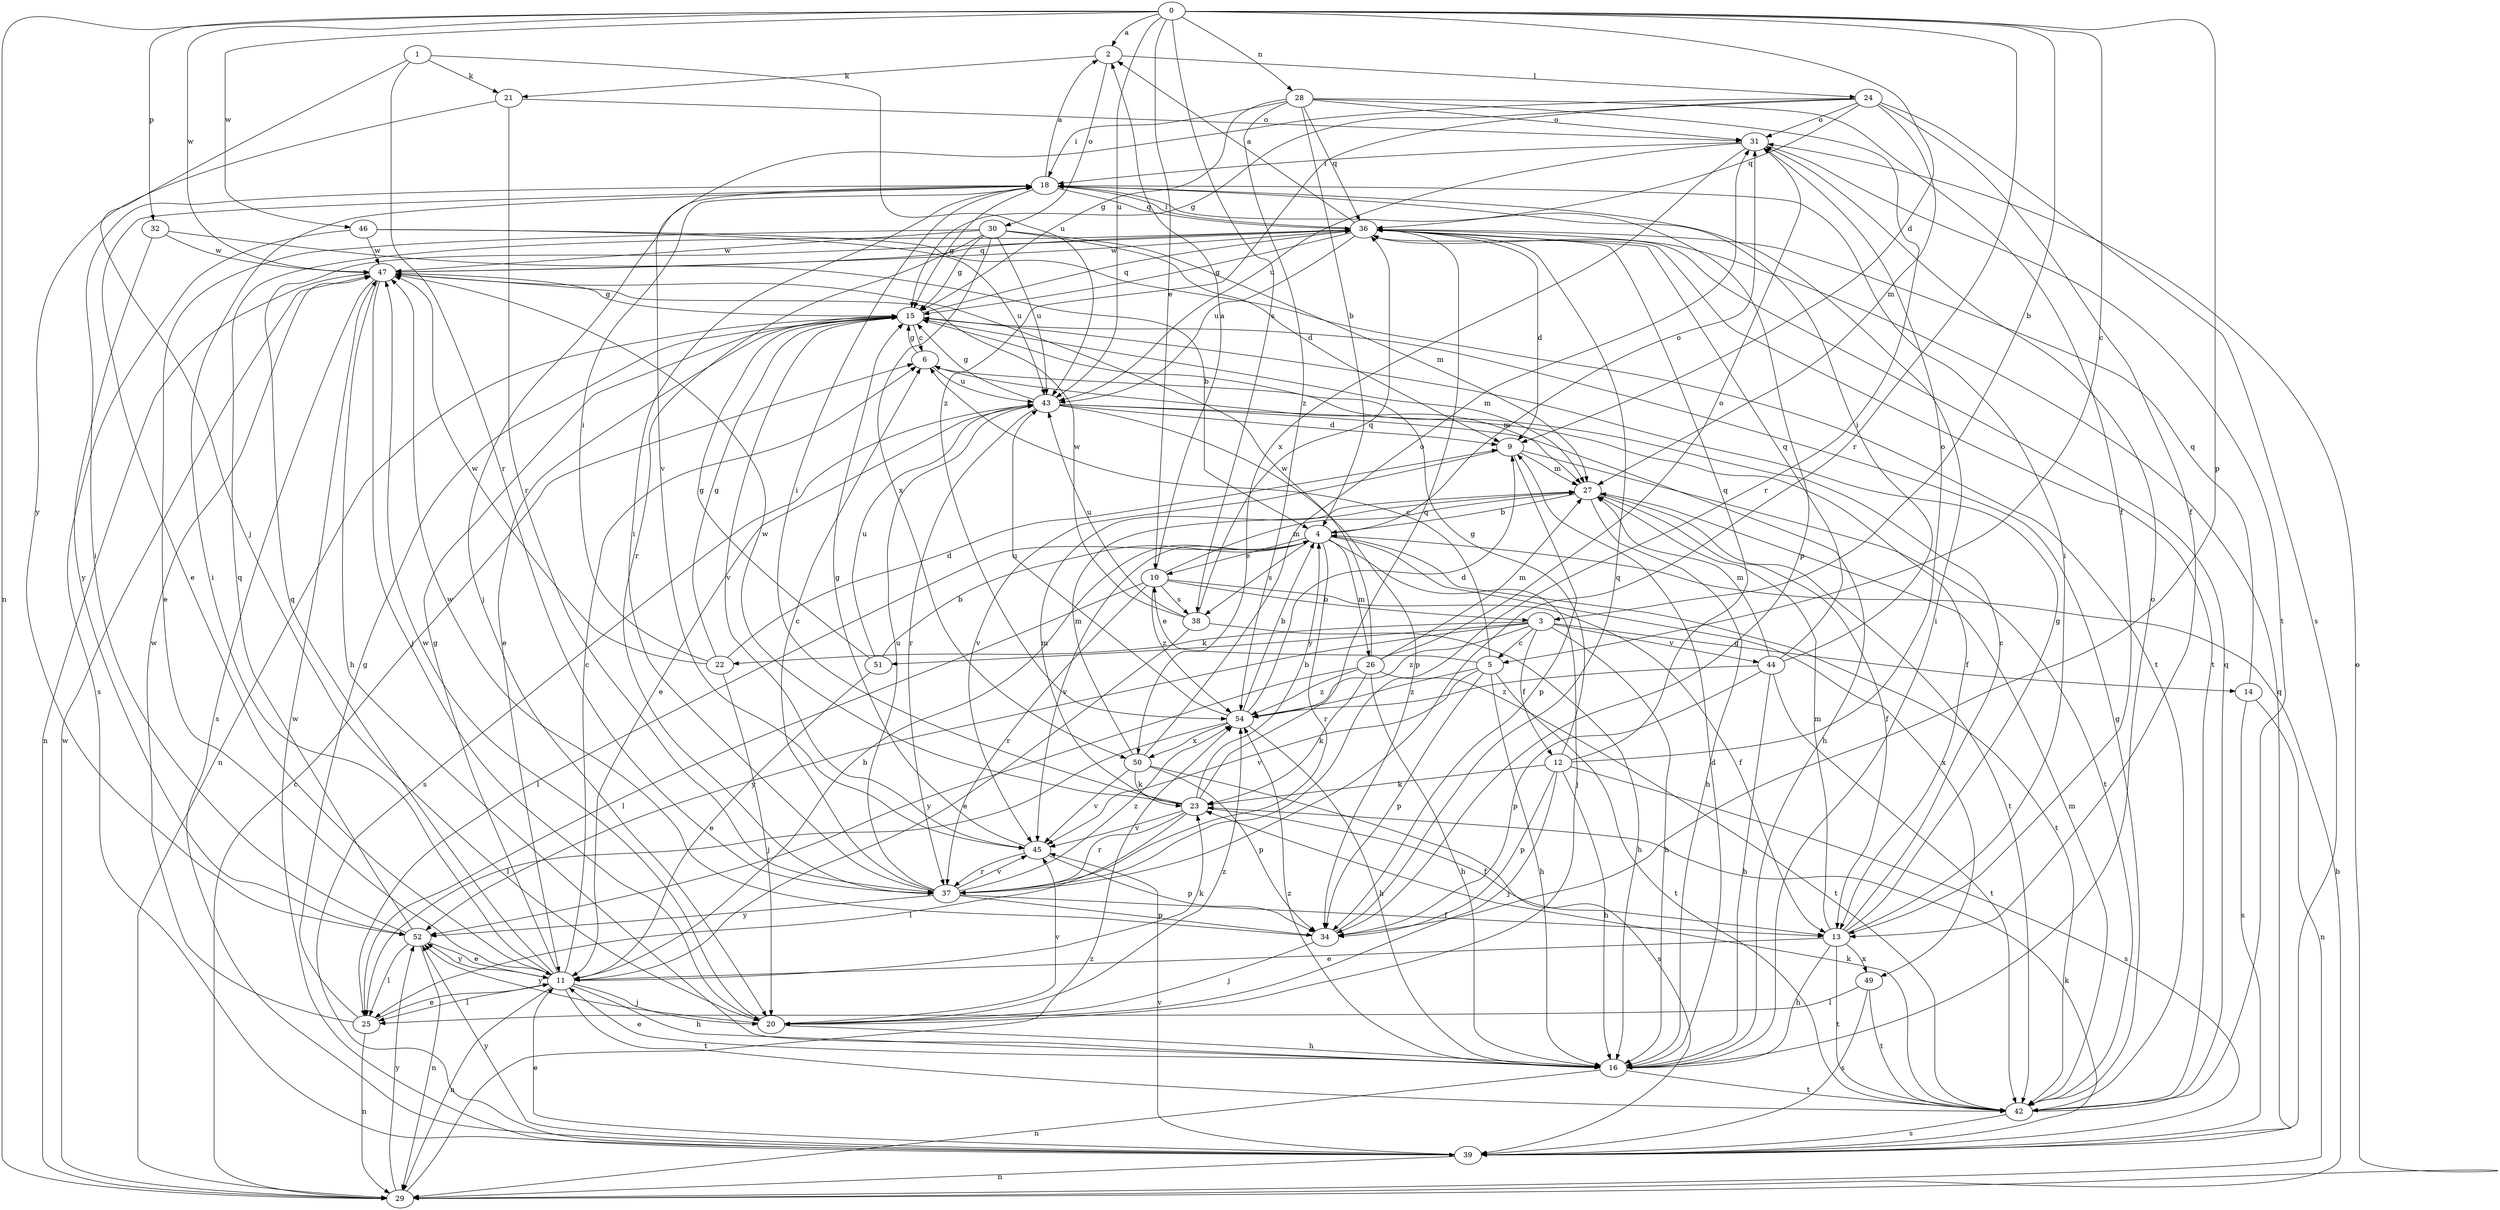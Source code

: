 strict digraph  {
0;
1;
2;
3;
4;
5;
6;
9;
10;
11;
12;
13;
14;
15;
16;
18;
20;
21;
22;
23;
24;
25;
26;
27;
28;
29;
30;
31;
32;
34;
36;
37;
38;
39;
42;
43;
44;
45;
46;
47;
49;
50;
51;
52;
54;
0 -> 2  [label=a];
0 -> 3  [label=b];
0 -> 5  [label=c];
0 -> 9  [label=d];
0 -> 10  [label=e];
0 -> 28  [label=n];
0 -> 29  [label=n];
0 -> 32  [label=p];
0 -> 34  [label=p];
0 -> 37  [label=r];
0 -> 38  [label=s];
0 -> 43  [label=u];
0 -> 46  [label=w];
0 -> 47  [label=w];
1 -> 20  [label=j];
1 -> 21  [label=k];
1 -> 37  [label=r];
1 -> 43  [label=u];
2 -> 21  [label=k];
2 -> 24  [label=l];
2 -> 30  [label=o];
3 -> 5  [label=c];
3 -> 12  [label=f];
3 -> 14  [label=g];
3 -> 16  [label=h];
3 -> 22  [label=k];
3 -> 44  [label=v];
3 -> 51  [label=y];
3 -> 52  [label=y];
3 -> 54  [label=z];
4 -> 10  [label=e];
4 -> 20  [label=j];
4 -> 25  [label=l];
4 -> 26  [label=m];
4 -> 31  [label=o];
4 -> 37  [label=r];
4 -> 38  [label=s];
4 -> 42  [label=t];
4 -> 45  [label=v];
4 -> 49  [label=x];
5 -> 6  [label=c];
5 -> 10  [label=e];
5 -> 16  [label=h];
5 -> 34  [label=p];
5 -> 42  [label=t];
5 -> 45  [label=v];
5 -> 54  [label=z];
6 -> 15  [label=g];
6 -> 27  [label=m];
6 -> 43  [label=u];
9 -> 27  [label=m];
9 -> 34  [label=p];
9 -> 42  [label=t];
9 -> 45  [label=v];
10 -> 2  [label=a];
10 -> 3  [label=b];
10 -> 13  [label=f];
10 -> 25  [label=l];
10 -> 27  [label=m];
10 -> 37  [label=r];
10 -> 38  [label=s];
10 -> 54  [label=z];
11 -> 4  [label=b];
11 -> 6  [label=c];
11 -> 15  [label=g];
11 -> 16  [label=h];
11 -> 18  [label=i];
11 -> 20  [label=j];
11 -> 23  [label=k];
11 -> 25  [label=l];
11 -> 29  [label=n];
11 -> 36  [label=q];
11 -> 42  [label=t];
11 -> 52  [label=y];
12 -> 15  [label=g];
12 -> 16  [label=h];
12 -> 20  [label=j];
12 -> 23  [label=k];
12 -> 31  [label=o];
12 -> 34  [label=p];
12 -> 36  [label=q];
12 -> 39  [label=s];
13 -> 6  [label=c];
13 -> 11  [label=e];
13 -> 15  [label=g];
13 -> 16  [label=h];
13 -> 18  [label=i];
13 -> 27  [label=m];
13 -> 42  [label=t];
13 -> 49  [label=x];
14 -> 29  [label=n];
14 -> 36  [label=q];
14 -> 39  [label=s];
15 -> 6  [label=c];
15 -> 11  [label=e];
15 -> 27  [label=m];
15 -> 29  [label=n];
15 -> 36  [label=q];
15 -> 45  [label=v];
16 -> 9  [label=d];
16 -> 11  [label=e];
16 -> 18  [label=i];
16 -> 29  [label=n];
16 -> 31  [label=o];
16 -> 42  [label=t];
16 -> 54  [label=z];
18 -> 2  [label=a];
18 -> 11  [label=e];
18 -> 15  [label=g];
18 -> 20  [label=j];
18 -> 34  [label=p];
18 -> 36  [label=q];
20 -> 16  [label=h];
20 -> 45  [label=v];
20 -> 47  [label=w];
20 -> 52  [label=y];
20 -> 54  [label=z];
21 -> 31  [label=o];
21 -> 37  [label=r];
21 -> 52  [label=y];
22 -> 9  [label=d];
22 -> 15  [label=g];
22 -> 18  [label=i];
22 -> 20  [label=j];
22 -> 47  [label=w];
23 -> 4  [label=b];
23 -> 13  [label=f];
23 -> 18  [label=i];
23 -> 25  [label=l];
23 -> 27  [label=m];
23 -> 36  [label=q];
23 -> 37  [label=r];
23 -> 45  [label=v];
23 -> 47  [label=w];
24 -> 13  [label=f];
24 -> 15  [label=g];
24 -> 27  [label=m];
24 -> 31  [label=o];
24 -> 36  [label=q];
24 -> 39  [label=s];
24 -> 45  [label=v];
24 -> 54  [label=z];
25 -> 11  [label=e];
25 -> 15  [label=g];
25 -> 29  [label=n];
25 -> 47  [label=w];
26 -> 16  [label=h];
26 -> 23  [label=k];
26 -> 27  [label=m];
26 -> 31  [label=o];
26 -> 42  [label=t];
26 -> 47  [label=w];
26 -> 52  [label=y];
26 -> 54  [label=z];
27 -> 4  [label=b];
27 -> 13  [label=f];
27 -> 16  [label=h];
27 -> 42  [label=t];
28 -> 4  [label=b];
28 -> 13  [label=f];
28 -> 15  [label=g];
28 -> 18  [label=i];
28 -> 31  [label=o];
28 -> 36  [label=q];
28 -> 37  [label=r];
28 -> 54  [label=z];
29 -> 4  [label=b];
29 -> 6  [label=c];
29 -> 31  [label=o];
29 -> 47  [label=w];
29 -> 52  [label=y];
29 -> 54  [label=z];
30 -> 9  [label=d];
30 -> 11  [label=e];
30 -> 15  [label=g];
30 -> 27  [label=m];
30 -> 37  [label=r];
30 -> 43  [label=u];
30 -> 47  [label=w];
30 -> 50  [label=x];
31 -> 18  [label=i];
31 -> 42  [label=t];
31 -> 43  [label=u];
31 -> 50  [label=x];
32 -> 4  [label=b];
32 -> 47  [label=w];
32 -> 52  [label=y];
34 -> 20  [label=j];
34 -> 36  [label=q];
34 -> 47  [label=w];
36 -> 2  [label=a];
36 -> 9  [label=d];
36 -> 15  [label=g];
36 -> 18  [label=i];
36 -> 42  [label=t];
36 -> 43  [label=u];
36 -> 47  [label=w];
37 -> 6  [label=c];
37 -> 13  [label=f];
37 -> 18  [label=i];
37 -> 34  [label=p];
37 -> 43  [label=u];
37 -> 45  [label=v];
37 -> 52  [label=y];
37 -> 54  [label=z];
38 -> 11  [label=e];
38 -> 16  [label=h];
38 -> 36  [label=q];
38 -> 43  [label=u];
38 -> 47  [label=w];
39 -> 11  [label=e];
39 -> 23  [label=k];
39 -> 29  [label=n];
39 -> 36  [label=q];
39 -> 45  [label=v];
39 -> 47  [label=w];
39 -> 52  [label=y];
42 -> 15  [label=g];
42 -> 23  [label=k];
42 -> 27  [label=m];
42 -> 36  [label=q];
42 -> 39  [label=s];
43 -> 9  [label=d];
43 -> 11  [label=e];
43 -> 13  [label=f];
43 -> 15  [label=g];
43 -> 16  [label=h];
43 -> 34  [label=p];
43 -> 37  [label=r];
43 -> 39  [label=s];
44 -> 16  [label=h];
44 -> 18  [label=i];
44 -> 27  [label=m];
44 -> 34  [label=p];
44 -> 36  [label=q];
44 -> 42  [label=t];
44 -> 54  [label=z];
45 -> 15  [label=g];
45 -> 34  [label=p];
45 -> 37  [label=r];
46 -> 39  [label=s];
46 -> 42  [label=t];
46 -> 43  [label=u];
46 -> 47  [label=w];
47 -> 15  [label=g];
47 -> 16  [label=h];
47 -> 20  [label=j];
47 -> 29  [label=n];
47 -> 36  [label=q];
47 -> 39  [label=s];
49 -> 25  [label=l];
49 -> 39  [label=s];
49 -> 42  [label=t];
50 -> 23  [label=k];
50 -> 27  [label=m];
50 -> 31  [label=o];
50 -> 34  [label=p];
50 -> 39  [label=s];
50 -> 45  [label=v];
51 -> 4  [label=b];
51 -> 11  [label=e];
51 -> 15  [label=g];
51 -> 43  [label=u];
52 -> 11  [label=e];
52 -> 18  [label=i];
52 -> 25  [label=l];
52 -> 29  [label=n];
52 -> 36  [label=q];
54 -> 4  [label=b];
54 -> 9  [label=d];
54 -> 16  [label=h];
54 -> 25  [label=l];
54 -> 43  [label=u];
54 -> 50  [label=x];
}
